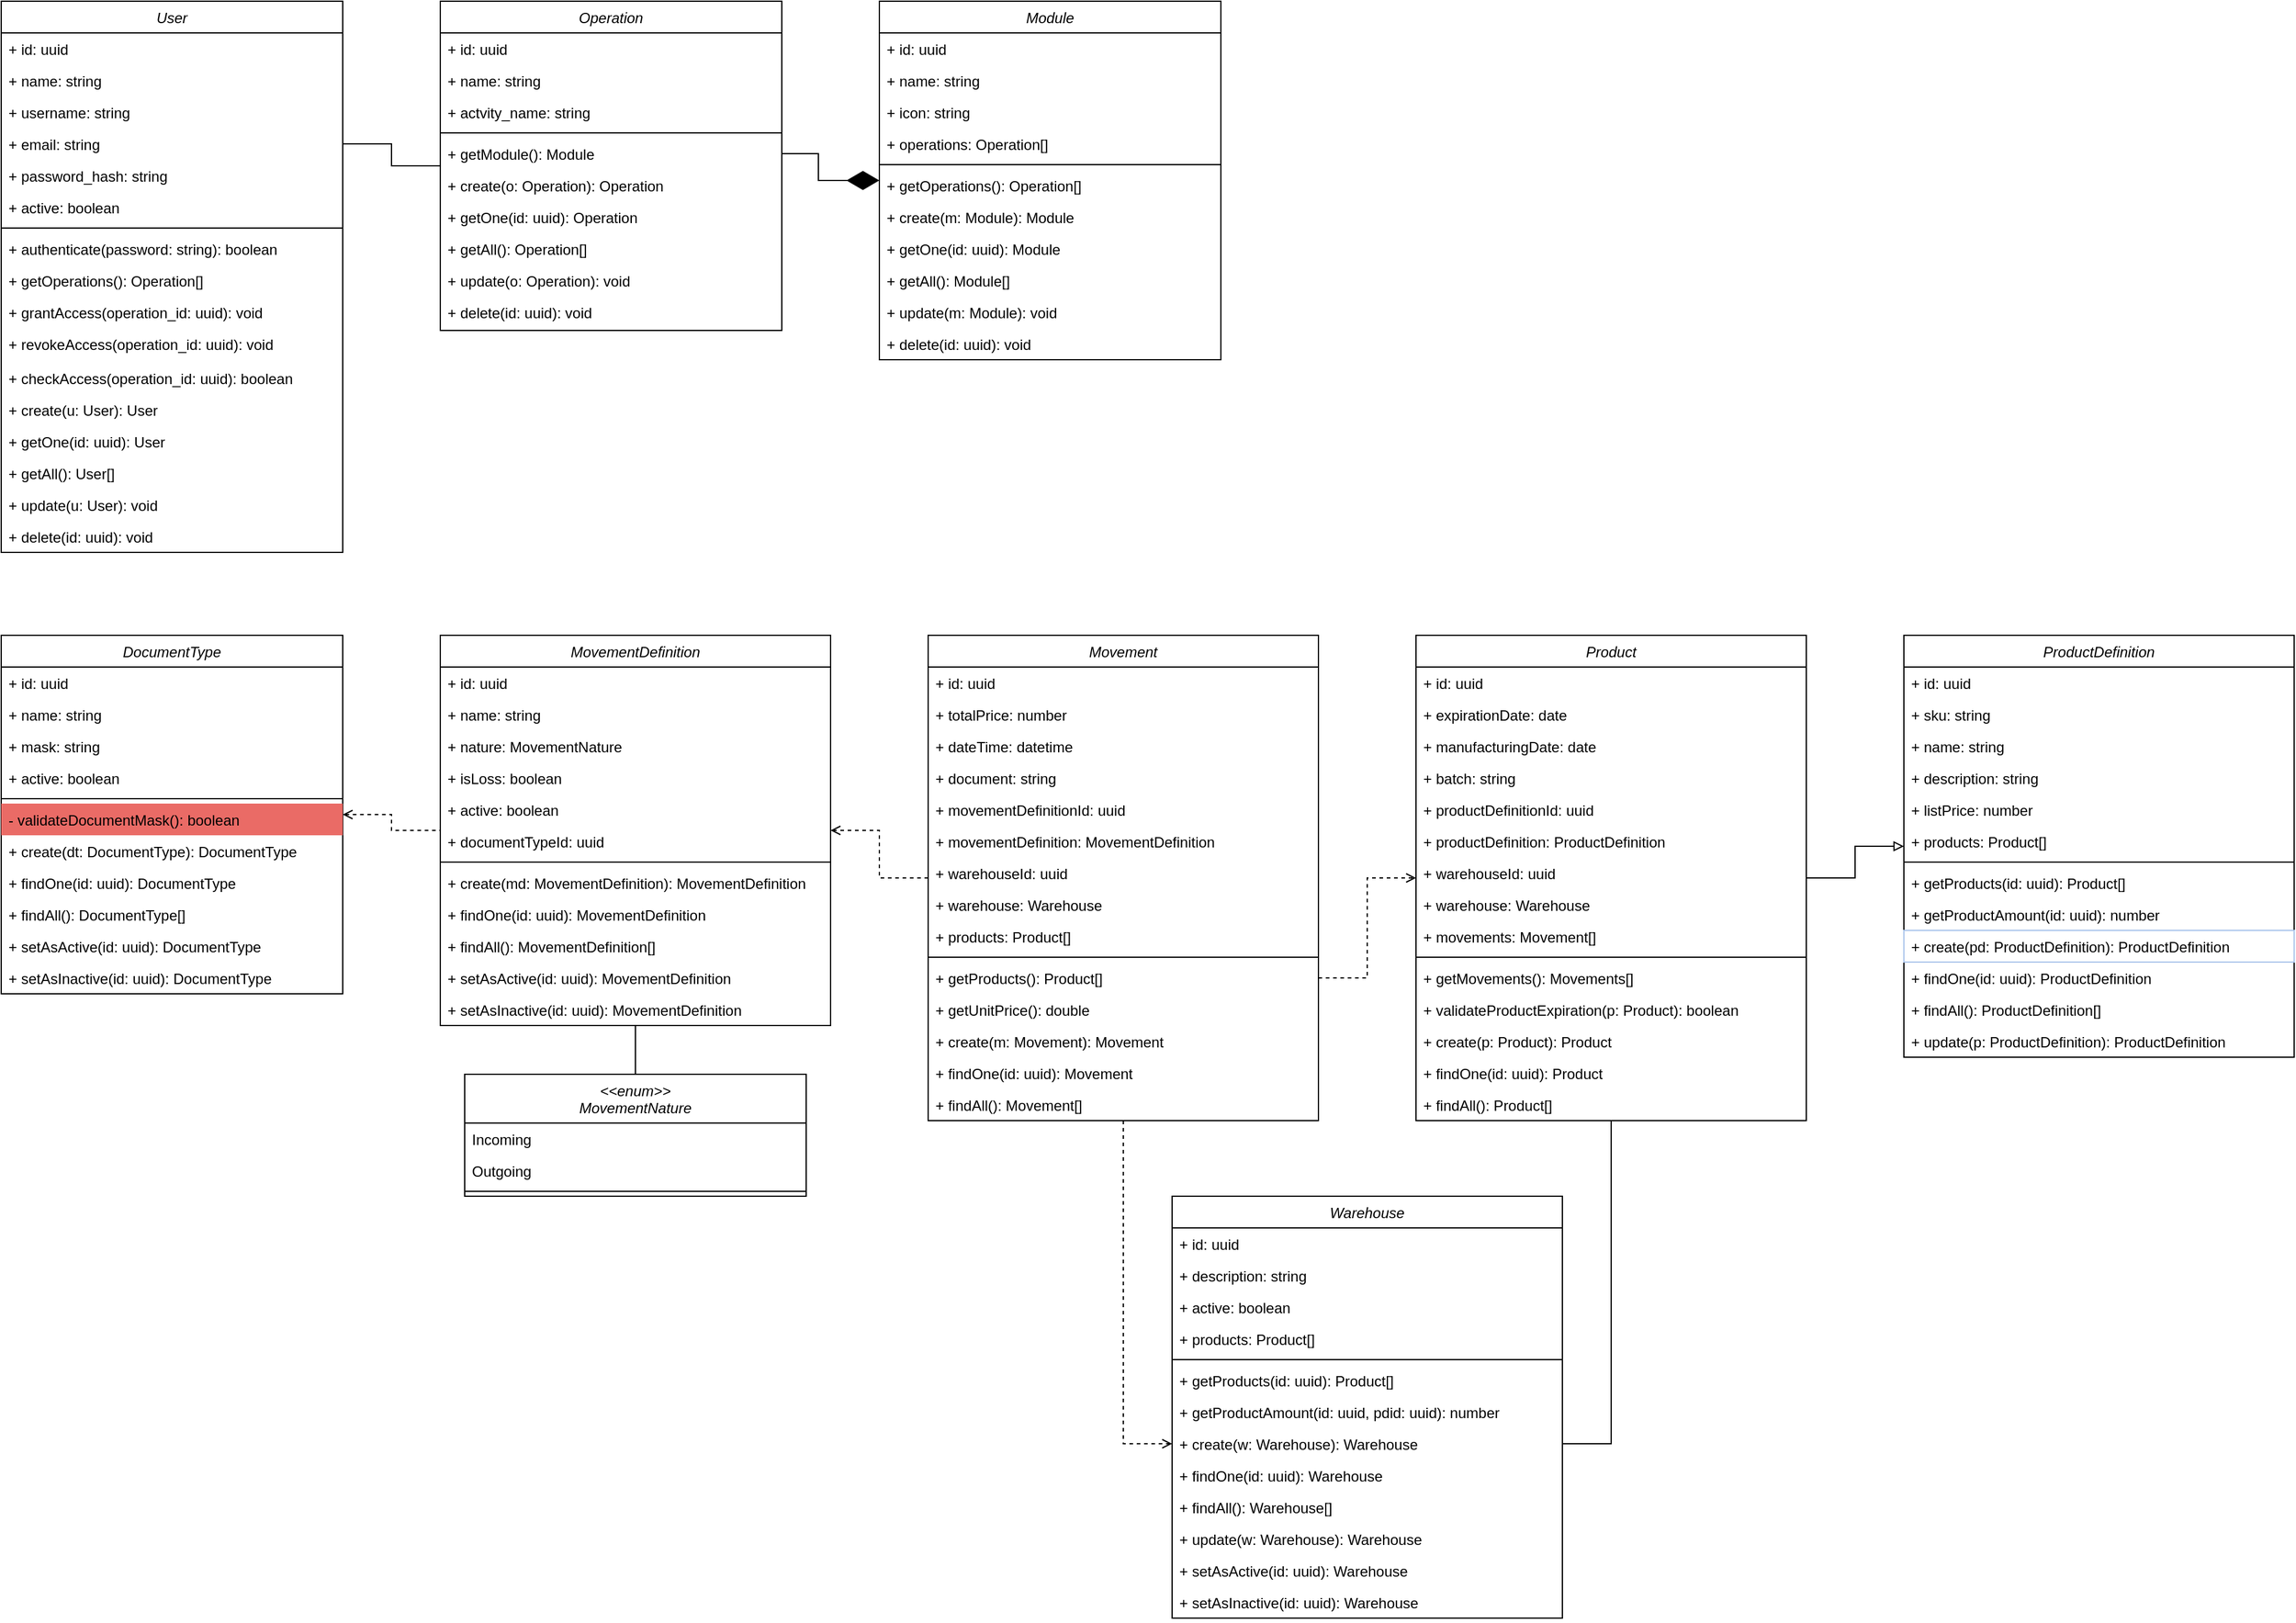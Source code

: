 <mxfile version="17.5.0" type="device"><diagram id="C5RBs43oDa-KdzZeNtuy" name="Page-1"><mxGraphModel dx="2556" dy="1094" grid="1" gridSize="10" guides="1" tooltips="1" connect="1" arrows="1" fold="1" page="1" pageScale="1" pageWidth="827" pageHeight="1169" math="0" shadow="0"><root><mxCell id="WIyWlLk6GJQsqaUBKTNV-0"/><mxCell id="WIyWlLk6GJQsqaUBKTNV-1" parent="WIyWlLk6GJQsqaUBKTNV-0"/><mxCell id="eVnwcQmg8CKStFdobp70-0" value="User" style="swimlane;fontStyle=2;align=center;verticalAlign=top;childLayout=stackLayout;horizontal=1;startSize=26;horizontalStack=0;resizeParent=1;resizeLast=0;collapsible=1;marginBottom=0;rounded=0;shadow=0;strokeWidth=1;" parent="WIyWlLk6GJQsqaUBKTNV-1" vertex="1"><mxGeometry x="40" y="40" width="280" height="452" as="geometry"><mxRectangle x="230" y="140" width="160" height="26" as="alternateBounds"/></mxGeometry></mxCell><mxCell id="eVnwcQmg8CKStFdobp70-1" value="+ id: uuid" style="text;align=left;verticalAlign=top;spacingLeft=4;spacingRight=4;overflow=hidden;rotatable=0;points=[[0,0.5],[1,0.5]];portConstraint=eastwest;" parent="eVnwcQmg8CKStFdobp70-0" vertex="1"><mxGeometry y="26" width="280" height="26" as="geometry"/></mxCell><mxCell id="eVnwcQmg8CKStFdobp70-2" value="+ name: string" style="text;align=left;verticalAlign=top;spacingLeft=4;spacingRight=4;overflow=hidden;rotatable=0;points=[[0,0.5],[1,0.5]];portConstraint=eastwest;rounded=0;shadow=0;html=0;" parent="eVnwcQmg8CKStFdobp70-0" vertex="1"><mxGeometry y="52" width="280" height="26" as="geometry"/></mxCell><mxCell id="eVnwcQmg8CKStFdobp70-3" value="+ username: string" style="text;align=left;verticalAlign=top;spacingLeft=4;spacingRight=4;overflow=hidden;rotatable=0;points=[[0,0.5],[1,0.5]];portConstraint=eastwest;rounded=0;shadow=0;html=0;" parent="eVnwcQmg8CKStFdobp70-0" vertex="1"><mxGeometry y="78" width="280" height="26" as="geometry"/></mxCell><mxCell id="eVnwcQmg8CKStFdobp70-6" value="+ email: string" style="text;align=left;verticalAlign=top;spacingLeft=4;spacingRight=4;overflow=hidden;rotatable=0;points=[[0,0.5],[1,0.5]];portConstraint=eastwest;rounded=0;shadow=0;html=0;" parent="eVnwcQmg8CKStFdobp70-0" vertex="1"><mxGeometry y="104" width="280" height="26" as="geometry"/></mxCell><mxCell id="eVnwcQmg8CKStFdobp70-7" value="+ password_hash: string" style="text;align=left;verticalAlign=top;spacingLeft=4;spacingRight=4;overflow=hidden;rotatable=0;points=[[0,0.5],[1,0.5]];portConstraint=eastwest;rounded=0;shadow=0;html=0;" parent="eVnwcQmg8CKStFdobp70-0" vertex="1"><mxGeometry y="130" width="280" height="26" as="geometry"/></mxCell><mxCell id="eVnwcQmg8CKStFdobp70-8" value="+ active: boolean" style="text;align=left;verticalAlign=top;spacingLeft=4;spacingRight=4;overflow=hidden;rotatable=0;points=[[0,0.5],[1,0.5]];portConstraint=eastwest;rounded=0;shadow=0;html=0;" parent="eVnwcQmg8CKStFdobp70-0" vertex="1"><mxGeometry y="156" width="280" height="26" as="geometry"/></mxCell><mxCell id="eVnwcQmg8CKStFdobp70-4" value="" style="line;html=1;strokeWidth=1;align=left;verticalAlign=middle;spacingTop=-1;spacingLeft=3;spacingRight=3;rotatable=0;labelPosition=right;points=[];portConstraint=eastwest;" parent="eVnwcQmg8CKStFdobp70-0" vertex="1"><mxGeometry y="182" width="280" height="8" as="geometry"/></mxCell><mxCell id="eVnwcQmg8CKStFdobp70-5" value="+ authenticate(password: string): boolean" style="text;align=left;verticalAlign=top;spacingLeft=4;spacingRight=4;overflow=hidden;rotatable=0;points=[[0,0.5],[1,0.5]];portConstraint=eastwest;" parent="eVnwcQmg8CKStFdobp70-0" vertex="1"><mxGeometry y="190" width="280" height="26" as="geometry"/></mxCell><mxCell id="eVnwcQmg8CKStFdobp70-30" value="+ getOperations(): Operation[]" style="text;align=left;verticalAlign=top;spacingLeft=4;spacingRight=4;overflow=hidden;rotatable=0;points=[[0,0.5],[1,0.5]];portConstraint=eastwest;" parent="eVnwcQmg8CKStFdobp70-0" vertex="1"><mxGeometry y="216" width="280" height="26" as="geometry"/></mxCell><mxCell id="eVnwcQmg8CKStFdobp70-31" value="+ grantAccess(operation_id: uuid): void" style="text;align=left;verticalAlign=top;spacingLeft=4;spacingRight=4;overflow=hidden;rotatable=0;points=[[0,0.5],[1,0.5]];portConstraint=eastwest;" parent="eVnwcQmg8CKStFdobp70-0" vertex="1"><mxGeometry y="242" width="280" height="26" as="geometry"/></mxCell><mxCell id="eVnwcQmg8CKStFdobp70-32" value="+ revokeAccess(operation_id: uuid): void" style="text;align=left;verticalAlign=top;spacingLeft=4;spacingRight=4;overflow=hidden;rotatable=0;points=[[0,0.5],[1,0.5]];portConstraint=eastwest;" parent="eVnwcQmg8CKStFdobp70-0" vertex="1"><mxGeometry y="268" width="280" height="28" as="geometry"/></mxCell><mxCell id="eVnwcQmg8CKStFdobp70-33" value="+ checkAccess(operation_id: uuid): boolean" style="text;align=left;verticalAlign=top;spacingLeft=4;spacingRight=4;overflow=hidden;rotatable=0;points=[[0,0.5],[1,0.5]];portConstraint=eastwest;" parent="eVnwcQmg8CKStFdobp70-0" vertex="1"><mxGeometry y="296" width="280" height="26" as="geometry"/></mxCell><mxCell id="eVnwcQmg8CKStFdobp70-34" value="+ create(u: User): User" style="text;align=left;verticalAlign=top;spacingLeft=4;spacingRight=4;overflow=hidden;rotatable=0;points=[[0,0.5],[1,0.5]];portConstraint=eastwest;" parent="eVnwcQmg8CKStFdobp70-0" vertex="1"><mxGeometry y="322" width="280" height="26" as="geometry"/></mxCell><mxCell id="eVnwcQmg8CKStFdobp70-35" value="+ getOne(id: uuid): User" style="text;align=left;verticalAlign=top;spacingLeft=4;spacingRight=4;overflow=hidden;rotatable=0;points=[[0,0.5],[1,0.5]];portConstraint=eastwest;" parent="eVnwcQmg8CKStFdobp70-0" vertex="1"><mxGeometry y="348" width="280" height="26" as="geometry"/></mxCell><mxCell id="eVnwcQmg8CKStFdobp70-36" value="+ getAll(): User[]" style="text;align=left;verticalAlign=top;spacingLeft=4;spacingRight=4;overflow=hidden;rotatable=0;points=[[0,0.5],[1,0.5]];portConstraint=eastwest;" parent="eVnwcQmg8CKStFdobp70-0" vertex="1"><mxGeometry y="374" width="280" height="26" as="geometry"/></mxCell><mxCell id="eVnwcQmg8CKStFdobp70-38" value="+ update(u: User): void" style="text;align=left;verticalAlign=top;spacingLeft=4;spacingRight=4;overflow=hidden;rotatable=0;points=[[0,0.5],[1,0.5]];portConstraint=eastwest;" parent="eVnwcQmg8CKStFdobp70-0" vertex="1"><mxGeometry y="400" width="280" height="26" as="geometry"/></mxCell><mxCell id="eVnwcQmg8CKStFdobp70-37" value="+ delete(id: uuid): void" style="text;align=left;verticalAlign=top;spacingLeft=4;spacingRight=4;overflow=hidden;rotatable=0;points=[[0,0.5],[1,0.5]];portConstraint=eastwest;" parent="eVnwcQmg8CKStFdobp70-0" vertex="1"><mxGeometry y="426" width="280" height="26" as="geometry"/></mxCell><mxCell id="eVnwcQmg8CKStFdobp70-9" value="Module" style="swimlane;fontStyle=2;align=center;verticalAlign=top;childLayout=stackLayout;horizontal=1;startSize=26;horizontalStack=0;resizeParent=1;resizeLast=0;collapsible=1;marginBottom=0;rounded=0;shadow=0;strokeWidth=1;" parent="WIyWlLk6GJQsqaUBKTNV-1" vertex="1"><mxGeometry x="760" y="40" width="280" height="294" as="geometry"><mxRectangle x="230" y="140" width="160" height="26" as="alternateBounds"/></mxGeometry></mxCell><mxCell id="eVnwcQmg8CKStFdobp70-10" value="+ id: uuid" style="text;align=left;verticalAlign=top;spacingLeft=4;spacingRight=4;overflow=hidden;rotatable=0;points=[[0,0.5],[1,0.5]];portConstraint=eastwest;" parent="eVnwcQmg8CKStFdobp70-9" vertex="1"><mxGeometry y="26" width="280" height="26" as="geometry"/></mxCell><mxCell id="eVnwcQmg8CKStFdobp70-11" value="+ name: string" style="text;align=left;verticalAlign=top;spacingLeft=4;spacingRight=4;overflow=hidden;rotatable=0;points=[[0,0.5],[1,0.5]];portConstraint=eastwest;rounded=0;shadow=0;html=0;" parent="eVnwcQmg8CKStFdobp70-9" vertex="1"><mxGeometry y="52" width="280" height="26" as="geometry"/></mxCell><mxCell id="eVnwcQmg8CKStFdobp70-12" value="+ icon: string" style="text;align=left;verticalAlign=top;spacingLeft=4;spacingRight=4;overflow=hidden;rotatable=0;points=[[0,0.5],[1,0.5]];portConstraint=eastwest;rounded=0;shadow=0;html=0;" parent="eVnwcQmg8CKStFdobp70-9" vertex="1"><mxGeometry y="78" width="280" height="26" as="geometry"/></mxCell><mxCell id="sJ86Os1QPiLeicJI-F6V-0" value="+ operations: Operation[]" style="text;align=left;verticalAlign=top;spacingLeft=4;spacingRight=4;overflow=hidden;rotatable=0;points=[[0,0.5],[1,0.5]];portConstraint=eastwest;rounded=0;shadow=0;html=0;" parent="eVnwcQmg8CKStFdobp70-9" vertex="1"><mxGeometry y="104" width="280" height="26" as="geometry"/></mxCell><mxCell id="eVnwcQmg8CKStFdobp70-16" value="" style="line;html=1;strokeWidth=1;align=left;verticalAlign=middle;spacingTop=-1;spacingLeft=3;spacingRight=3;rotatable=0;labelPosition=right;points=[];portConstraint=eastwest;" parent="eVnwcQmg8CKStFdobp70-9" vertex="1"><mxGeometry y="130" width="280" height="8" as="geometry"/></mxCell><mxCell id="eVnwcQmg8CKStFdobp70-17" value="+ getOperations(): Operation[]" style="text;align=left;verticalAlign=top;spacingLeft=4;spacingRight=4;overflow=hidden;rotatable=0;points=[[0,0.5],[1,0.5]];portConstraint=eastwest;" parent="eVnwcQmg8CKStFdobp70-9" vertex="1"><mxGeometry y="138" width="280" height="26" as="geometry"/></mxCell><mxCell id="eVnwcQmg8CKStFdobp70-44" value="+ create(m: Module): Module" style="text;align=left;verticalAlign=top;spacingLeft=4;spacingRight=4;overflow=hidden;rotatable=0;points=[[0,0.5],[1,0.5]];portConstraint=eastwest;" parent="eVnwcQmg8CKStFdobp70-9" vertex="1"><mxGeometry y="164" width="280" height="26" as="geometry"/></mxCell><mxCell id="eVnwcQmg8CKStFdobp70-46" value="+ getOne(id: uuid): Module" style="text;align=left;verticalAlign=top;spacingLeft=4;spacingRight=4;overflow=hidden;rotatable=0;points=[[0,0.5],[1,0.5]];portConstraint=eastwest;" parent="eVnwcQmg8CKStFdobp70-9" vertex="1"><mxGeometry y="190" width="280" height="26" as="geometry"/></mxCell><mxCell id="eVnwcQmg8CKStFdobp70-45" value="+ getAll(): Module[]" style="text;align=left;verticalAlign=top;spacingLeft=4;spacingRight=4;overflow=hidden;rotatable=0;points=[[0,0.5],[1,0.5]];portConstraint=eastwest;" parent="eVnwcQmg8CKStFdobp70-9" vertex="1"><mxGeometry y="216" width="280" height="26" as="geometry"/></mxCell><mxCell id="eVnwcQmg8CKStFdobp70-47" value="+ update(m: Module): void" style="text;align=left;verticalAlign=top;spacingLeft=4;spacingRight=4;overflow=hidden;rotatable=0;points=[[0,0.5],[1,0.5]];portConstraint=eastwest;" parent="eVnwcQmg8CKStFdobp70-9" vertex="1"><mxGeometry y="242" width="280" height="26" as="geometry"/></mxCell><mxCell id="eVnwcQmg8CKStFdobp70-48" value="+ delete(id: uuid): void" style="text;align=left;verticalAlign=top;spacingLeft=4;spacingRight=4;overflow=hidden;rotatable=0;points=[[0,0.5],[1,0.5]];portConstraint=eastwest;" parent="eVnwcQmg8CKStFdobp70-9" vertex="1"><mxGeometry y="268" width="280" height="26" as="geometry"/></mxCell><mxCell id="eVnwcQmg8CKStFdobp70-18" value="Operation" style="swimlane;fontStyle=2;align=center;verticalAlign=top;childLayout=stackLayout;horizontal=1;startSize=26;horizontalStack=0;resizeParent=1;resizeLast=0;collapsible=1;marginBottom=0;rounded=0;shadow=0;strokeWidth=1;" parent="WIyWlLk6GJQsqaUBKTNV-1" vertex="1"><mxGeometry x="400" y="40" width="280" height="270" as="geometry"><mxRectangle x="230" y="140" width="160" height="26" as="alternateBounds"/></mxGeometry></mxCell><mxCell id="eVnwcQmg8CKStFdobp70-19" value="+ id: uuid" style="text;align=left;verticalAlign=top;spacingLeft=4;spacingRight=4;overflow=hidden;rotatable=0;points=[[0,0.5],[1,0.5]];portConstraint=eastwest;" parent="eVnwcQmg8CKStFdobp70-18" vertex="1"><mxGeometry y="26" width="280" height="26" as="geometry"/></mxCell><mxCell id="eVnwcQmg8CKStFdobp70-20" value="+ name: string" style="text;align=left;verticalAlign=top;spacingLeft=4;spacingRight=4;overflow=hidden;rotatable=0;points=[[0,0.5],[1,0.5]];portConstraint=eastwest;rounded=0;shadow=0;html=0;" parent="eVnwcQmg8CKStFdobp70-18" vertex="1"><mxGeometry y="52" width="280" height="26" as="geometry"/></mxCell><mxCell id="eVnwcQmg8CKStFdobp70-21" value="+ actvity_name: string" style="text;align=left;verticalAlign=top;spacingLeft=4;spacingRight=4;overflow=hidden;rotatable=0;points=[[0,0.5],[1,0.5]];portConstraint=eastwest;rounded=0;shadow=0;html=0;" parent="eVnwcQmg8CKStFdobp70-18" vertex="1"><mxGeometry y="78" width="280" height="26" as="geometry"/></mxCell><mxCell id="eVnwcQmg8CKStFdobp70-25" value="" style="line;html=1;strokeWidth=1;align=left;verticalAlign=middle;spacingTop=-1;spacingLeft=3;spacingRight=3;rotatable=0;labelPosition=right;points=[];portConstraint=eastwest;" parent="eVnwcQmg8CKStFdobp70-18" vertex="1"><mxGeometry y="104" width="280" height="8" as="geometry"/></mxCell><mxCell id="eVnwcQmg8CKStFdobp70-26" value="+ getModule(): Module" style="text;align=left;verticalAlign=top;spacingLeft=4;spacingRight=4;overflow=hidden;rotatable=0;points=[[0,0.5],[1,0.5]];portConstraint=eastwest;" parent="eVnwcQmg8CKStFdobp70-18" vertex="1"><mxGeometry y="112" width="280" height="26" as="geometry"/></mxCell><mxCell id="eVnwcQmg8CKStFdobp70-39" value="+ create(o: Operation): Operation" style="text;align=left;verticalAlign=top;spacingLeft=4;spacingRight=4;overflow=hidden;rotatable=0;points=[[0,0.5],[1,0.5]];portConstraint=eastwest;" parent="eVnwcQmg8CKStFdobp70-18" vertex="1"><mxGeometry y="138" width="280" height="26" as="geometry"/></mxCell><mxCell id="eVnwcQmg8CKStFdobp70-40" value="+ getOne(id: uuid): Operation" style="text;align=left;verticalAlign=top;spacingLeft=4;spacingRight=4;overflow=hidden;rotatable=0;points=[[0,0.5],[1,0.5]];portConstraint=eastwest;" parent="eVnwcQmg8CKStFdobp70-18" vertex="1"><mxGeometry y="164" width="280" height="26" as="geometry"/></mxCell><mxCell id="eVnwcQmg8CKStFdobp70-41" value="+ getAll(): Operation[]" style="text;align=left;verticalAlign=top;spacingLeft=4;spacingRight=4;overflow=hidden;rotatable=0;points=[[0,0.5],[1,0.5]];portConstraint=eastwest;" parent="eVnwcQmg8CKStFdobp70-18" vertex="1"><mxGeometry y="190" width="280" height="26" as="geometry"/></mxCell><mxCell id="eVnwcQmg8CKStFdobp70-42" value="+ update(o: Operation): void" style="text;align=left;verticalAlign=top;spacingLeft=4;spacingRight=4;overflow=hidden;rotatable=0;points=[[0,0.5],[1,0.5]];portConstraint=eastwest;" parent="eVnwcQmg8CKStFdobp70-18" vertex="1"><mxGeometry y="216" width="280" height="26" as="geometry"/></mxCell><mxCell id="eVnwcQmg8CKStFdobp70-43" value="+ delete(id: uuid): void" style="text;align=left;verticalAlign=top;spacingLeft=4;spacingRight=4;overflow=hidden;rotatable=0;points=[[0,0.5],[1,0.5]];portConstraint=eastwest;" parent="eVnwcQmg8CKStFdobp70-18" vertex="1"><mxGeometry y="242" width="280" height="26" as="geometry"/></mxCell><mxCell id="eVnwcQmg8CKStFdobp70-28" style="edgeStyle=orthogonalEdgeStyle;rounded=0;orthogonalLoop=1;jettySize=auto;html=1;startSize=16;endArrow=none;endFill=0;endSize=12;" parent="WIyWlLk6GJQsqaUBKTNV-1" source="eVnwcQmg8CKStFdobp70-6" target="eVnwcQmg8CKStFdobp70-18" edge="1"><mxGeometry relative="1" as="geometry"/></mxCell><mxCell id="eVnwcQmg8CKStFdobp70-29" style="edgeStyle=orthogonalEdgeStyle;rounded=0;orthogonalLoop=1;jettySize=auto;html=1;startArrow=none;startFill=0;endArrow=diamondThin;endFill=1;endSize=24;startSize=24;" parent="WIyWlLk6GJQsqaUBKTNV-1" source="eVnwcQmg8CKStFdobp70-26" target="eVnwcQmg8CKStFdobp70-9" edge="1"><mxGeometry relative="1" as="geometry"/></mxCell><mxCell id="NPcQ9e9V92Ppe3_b0Xte-88" style="edgeStyle=orthogonalEdgeStyle;rounded=0;orthogonalLoop=1;jettySize=auto;html=1;startArrow=open;startFill=0;endArrow=none;endFill=0;dashed=1;" parent="WIyWlLk6GJQsqaUBKTNV-1" source="NPcQ9e9V92Ppe3_b0Xte-18" target="NPcQ9e9V92Ppe3_b0Xte-28" edge="1"><mxGeometry relative="1" as="geometry"/></mxCell><mxCell id="NPcQ9e9V92Ppe3_b0Xte-18" value="DocumentType" style="swimlane;fontStyle=2;align=center;verticalAlign=top;childLayout=stackLayout;horizontal=1;startSize=26;horizontalStack=0;resizeParent=1;resizeLast=0;collapsible=1;marginBottom=0;rounded=0;shadow=0;strokeWidth=1;" parent="WIyWlLk6GJQsqaUBKTNV-1" vertex="1"><mxGeometry x="40" y="560" width="280" height="294" as="geometry"><mxRectangle x="230" y="140" width="160" height="26" as="alternateBounds"/></mxGeometry></mxCell><mxCell id="NPcQ9e9V92Ppe3_b0Xte-19" value="+ id: uuid" style="text;align=left;verticalAlign=top;spacingLeft=4;spacingRight=4;overflow=hidden;rotatable=0;points=[[0,0.5],[1,0.5]];portConstraint=eastwest;" parent="NPcQ9e9V92Ppe3_b0Xte-18" vertex="1"><mxGeometry y="26" width="280" height="26" as="geometry"/></mxCell><mxCell id="NPcQ9e9V92Ppe3_b0Xte-20" value="+ name: string" style="text;align=left;verticalAlign=top;spacingLeft=4;spacingRight=4;overflow=hidden;rotatable=0;points=[[0,0.5],[1,0.5]];portConstraint=eastwest;rounded=0;shadow=0;html=0;" parent="NPcQ9e9V92Ppe3_b0Xte-18" vertex="1"><mxGeometry y="52" width="280" height="26" as="geometry"/></mxCell><mxCell id="NPcQ9e9V92Ppe3_b0Xte-21" value="+ mask: string" style="text;align=left;verticalAlign=top;spacingLeft=4;spacingRight=4;overflow=hidden;rotatable=0;points=[[0,0.5],[1,0.5]];portConstraint=eastwest;rounded=0;shadow=0;html=0;" parent="NPcQ9e9V92Ppe3_b0Xte-18" vertex="1"><mxGeometry y="78" width="280" height="26" as="geometry"/></mxCell><mxCell id="NPcQ9e9V92Ppe3_b0Xte-53" value="+ active: boolean" style="text;align=left;verticalAlign=top;spacingLeft=4;spacingRight=4;overflow=hidden;rotatable=0;points=[[0,0.5],[1,0.5]];portConstraint=eastwest;rounded=0;shadow=0;html=0;" parent="NPcQ9e9V92Ppe3_b0Xte-18" vertex="1"><mxGeometry y="104" width="280" height="26" as="geometry"/></mxCell><mxCell id="NPcQ9e9V92Ppe3_b0Xte-22" value="" style="line;html=1;strokeWidth=1;align=left;verticalAlign=middle;spacingTop=-1;spacingLeft=3;spacingRight=3;rotatable=0;labelPosition=right;points=[];portConstraint=eastwest;" parent="NPcQ9e9V92Ppe3_b0Xte-18" vertex="1"><mxGeometry y="130" width="280" height="8" as="geometry"/></mxCell><mxCell id="G13fFhEUdYD8vi9NWjx--24" value="- validateDocumentMask(): boolean" style="text;align=left;verticalAlign=top;spacingLeft=4;spacingRight=4;overflow=hidden;rotatable=0;points=[[0,0.5],[1,0.5]];portConstraint=eastwest;fillColor=#EA6B66;" parent="NPcQ9e9V92Ppe3_b0Xte-18" vertex="1"><mxGeometry y="138" width="280" height="26" as="geometry"/></mxCell><mxCell id="NPcQ9e9V92Ppe3_b0Xte-23" value="+ create(dt: DocumentType): DocumentType" style="text;align=left;verticalAlign=top;spacingLeft=4;spacingRight=4;overflow=hidden;rotatable=0;points=[[0,0.5],[1,0.5]];portConstraint=eastwest;fontColor=#000000;fillColor=none;" parent="NPcQ9e9V92Ppe3_b0Xte-18" vertex="1"><mxGeometry y="164" width="280" height="26" as="geometry"/></mxCell><mxCell id="NPcQ9e9V92Ppe3_b0Xte-24" value="+ findOne(id: uuid): DocumentType" style="text;align=left;verticalAlign=top;spacingLeft=4;spacingRight=4;overflow=hidden;rotatable=0;points=[[0,0.5],[1,0.5]];portConstraint=eastwest;fontColor=#000000;fillColor=none;" parent="NPcQ9e9V92Ppe3_b0Xte-18" vertex="1"><mxGeometry y="190" width="280" height="26" as="geometry"/></mxCell><mxCell id="NPcQ9e9V92Ppe3_b0Xte-25" value="+ findAll(): DocumentType[]" style="text;align=left;verticalAlign=top;spacingLeft=4;spacingRight=4;overflow=hidden;rotatable=0;points=[[0,0.5],[1,0.5]];portConstraint=eastwest;fontColor=#000000;fillColor=none;" parent="NPcQ9e9V92Ppe3_b0Xte-18" vertex="1"><mxGeometry y="216" width="280" height="26" as="geometry"/></mxCell><mxCell id="NPcQ9e9V92Ppe3_b0Xte-51" value="+ setAsActive(id: uuid): DocumentType" style="text;align=left;verticalAlign=top;spacingLeft=4;spacingRight=4;overflow=hidden;rotatable=0;points=[[0,0.5],[1,0.5]];portConstraint=eastwest;fontColor=#000000;fillColor=none;" parent="NPcQ9e9V92Ppe3_b0Xte-18" vertex="1"><mxGeometry y="242" width="280" height="26" as="geometry"/></mxCell><mxCell id="NPcQ9e9V92Ppe3_b0Xte-52" value="+ setAsInactive(id: uuid): DocumentType" style="text;align=left;verticalAlign=top;spacingLeft=4;spacingRight=4;overflow=hidden;rotatable=0;points=[[0,0.5],[1,0.5]];portConstraint=eastwest;fontColor=#000000;fillColor=none;" parent="NPcQ9e9V92Ppe3_b0Xte-18" vertex="1"><mxGeometry y="268" width="280" height="26" as="geometry"/></mxCell><mxCell id="NPcQ9e9V92Ppe3_b0Xte-28" value="MovementDefinition" style="swimlane;fontStyle=2;align=center;verticalAlign=top;childLayout=stackLayout;horizontal=1;startSize=26;horizontalStack=0;resizeParent=1;resizeLast=0;collapsible=1;marginBottom=0;rounded=0;shadow=0;strokeWidth=1;" parent="WIyWlLk6GJQsqaUBKTNV-1" vertex="1"><mxGeometry x="400" y="560" width="320" height="320" as="geometry"><mxRectangle x="230" y="140" width="160" height="26" as="alternateBounds"/></mxGeometry></mxCell><mxCell id="NPcQ9e9V92Ppe3_b0Xte-29" value="+ id: uuid" style="text;align=left;verticalAlign=top;spacingLeft=4;spacingRight=4;overflow=hidden;rotatable=0;points=[[0,0.5],[1,0.5]];portConstraint=eastwest;" parent="NPcQ9e9V92Ppe3_b0Xte-28" vertex="1"><mxGeometry y="26" width="320" height="26" as="geometry"/></mxCell><mxCell id="NPcQ9e9V92Ppe3_b0Xte-30" value="+ name: string" style="text;align=left;verticalAlign=top;spacingLeft=4;spacingRight=4;overflow=hidden;rotatable=0;points=[[0,0.5],[1,0.5]];portConstraint=eastwest;rounded=0;shadow=0;html=0;" parent="NPcQ9e9V92Ppe3_b0Xte-28" vertex="1"><mxGeometry y="52" width="320" height="26" as="geometry"/></mxCell><mxCell id="NPcQ9e9V92Ppe3_b0Xte-3" value="+ nature: MovementNature" style="text;align=left;verticalAlign=top;spacingLeft=4;spacingRight=4;overflow=hidden;rotatable=0;points=[[0,0.5],[1,0.5]];portConstraint=eastwest;rounded=0;shadow=0;html=0;" parent="NPcQ9e9V92Ppe3_b0Xte-28" vertex="1"><mxGeometry y="78" width="320" height="26" as="geometry"/></mxCell><mxCell id="gtJCn95QhCMTWfRHFfKm-0" value="+ isLoss: boolean" style="text;align=left;verticalAlign=top;spacingLeft=4;spacingRight=4;overflow=hidden;rotatable=0;points=[[0,0.5],[1,0.5]];portConstraint=eastwest;rounded=0;shadow=0;html=0;" parent="NPcQ9e9V92Ppe3_b0Xte-28" vertex="1"><mxGeometry y="104" width="320" height="26" as="geometry"/></mxCell><mxCell id="NPcQ9e9V92Ppe3_b0Xte-54" value="+ active: boolean" style="text;align=left;verticalAlign=top;spacingLeft=4;spacingRight=4;overflow=hidden;rotatable=0;points=[[0,0.5],[1,0.5]];portConstraint=eastwest;rounded=0;shadow=0;html=0;" parent="NPcQ9e9V92Ppe3_b0Xte-28" vertex="1"><mxGeometry y="130" width="320" height="26" as="geometry"/></mxCell><mxCell id="NPcQ9e9V92Ppe3_b0Xte-38" value="+ documentTypeId: uuid" style="text;align=left;verticalAlign=top;spacingLeft=4;spacingRight=4;overflow=hidden;rotatable=0;points=[[0,0.5],[1,0.5]];portConstraint=eastwest;rounded=0;shadow=0;html=0;" parent="NPcQ9e9V92Ppe3_b0Xte-28" vertex="1"><mxGeometry y="156" width="320" height="26" as="geometry"/></mxCell><mxCell id="NPcQ9e9V92Ppe3_b0Xte-32" value="" style="line;html=1;strokeWidth=1;align=left;verticalAlign=middle;spacingTop=-1;spacingLeft=3;spacingRight=3;rotatable=0;labelPosition=right;points=[];portConstraint=eastwest;" parent="NPcQ9e9V92Ppe3_b0Xte-28" vertex="1"><mxGeometry y="182" width="320" height="8" as="geometry"/></mxCell><mxCell id="NPcQ9e9V92Ppe3_b0Xte-33" value="+ create(md: MovementDefinition): MovementDefinition" style="text;align=left;verticalAlign=top;spacingLeft=4;spacingRight=4;overflow=hidden;rotatable=0;points=[[0,0.5],[1,0.5]];portConstraint=eastwest;fontColor=#000000;fillColor=none;strokeColor=none;" parent="NPcQ9e9V92Ppe3_b0Xte-28" vertex="1"><mxGeometry y="190" width="320" height="26" as="geometry"/></mxCell><mxCell id="NPcQ9e9V92Ppe3_b0Xte-34" value="+ findOne(id: uuid): MovementDefinition" style="text;align=left;verticalAlign=top;spacingLeft=4;spacingRight=4;overflow=hidden;rotatable=0;points=[[0,0.5],[1,0.5]];portConstraint=eastwest;fillColor=none;" parent="NPcQ9e9V92Ppe3_b0Xte-28" vertex="1"><mxGeometry y="216" width="320" height="26" as="geometry"/></mxCell><mxCell id="NPcQ9e9V92Ppe3_b0Xte-35" value="+ findAll(): MovementDefinition[]" style="text;align=left;verticalAlign=top;spacingLeft=4;spacingRight=4;overflow=hidden;rotatable=0;points=[[0,0.5],[1,0.5]];portConstraint=eastwest;fillColor=none;" parent="NPcQ9e9V92Ppe3_b0Xte-28" vertex="1"><mxGeometry y="242" width="320" height="26" as="geometry"/></mxCell><mxCell id="NPcQ9e9V92Ppe3_b0Xte-57" value="+ setAsActive(id: uuid): MovementDefinition" style="text;align=left;verticalAlign=top;spacingLeft=4;spacingRight=4;overflow=hidden;rotatable=0;points=[[0,0.5],[1,0.5]];portConstraint=eastwest;fillColor=none;" parent="NPcQ9e9V92Ppe3_b0Xte-28" vertex="1"><mxGeometry y="268" width="320" height="26" as="geometry"/></mxCell><mxCell id="NPcQ9e9V92Ppe3_b0Xte-58" value="+ setAsInactive(id: uuid): MovementDefinition" style="text;align=left;verticalAlign=top;spacingLeft=4;spacingRight=4;overflow=hidden;rotatable=0;points=[[0,0.5],[1,0.5]];portConstraint=eastwest;fillColor=none;" parent="NPcQ9e9V92Ppe3_b0Xte-28" vertex="1"><mxGeometry y="294" width="320" height="26" as="geometry"/></mxCell><mxCell id="NPcQ9e9V92Ppe3_b0Xte-91" style="edgeStyle=orthogonalEdgeStyle;rounded=0;orthogonalLoop=1;jettySize=auto;html=1;dashed=1;startArrow=none;startFill=0;endArrow=open;endFill=0;" parent="WIyWlLk6GJQsqaUBKTNV-1" source="NPcQ9e9V92Ppe3_b0Xte-39" target="NPcQ9e9V92Ppe3_b0Xte-28" edge="1"><mxGeometry relative="1" as="geometry"/></mxCell><mxCell id="NPcQ9e9V92Ppe3_b0Xte-94" style="edgeStyle=orthogonalEdgeStyle;rounded=0;orthogonalLoop=1;jettySize=auto;html=1;startArrow=none;startFill=0;endArrow=open;endFill=0;dashed=1;exitX=1;exitY=0.5;exitDx=0;exitDy=0;" parent="WIyWlLk6GJQsqaUBKTNV-1" source="GSe2gF3I7SQx08ULxpEt-28" target="NPcQ9e9V92Ppe3_b0Xte-61" edge="1"><mxGeometry relative="1" as="geometry"><mxPoint x="1120" y="746" as="sourcePoint"/></mxGeometry></mxCell><mxCell id="G13fFhEUdYD8vi9NWjx--15" style="edgeStyle=orthogonalEdgeStyle;rounded=0;orthogonalLoop=1;jettySize=auto;html=1;entryX=0;entryY=0.5;entryDx=0;entryDy=0;dashed=1;endArrow=open;endFill=0;exitX=0.5;exitY=1;exitDx=0;exitDy=0;" parent="WIyWlLk6GJQsqaUBKTNV-1" source="NPcQ9e9V92Ppe3_b0Xte-39" target="G13fFhEUdYD8vi9NWjx--10" edge="1"><mxGeometry relative="1" as="geometry"><mxPoint x="990" y="1281" as="sourcePoint"/></mxGeometry></mxCell><mxCell id="NPcQ9e9V92Ppe3_b0Xte-39" value="Movement" style="swimlane;fontStyle=2;align=center;verticalAlign=top;childLayout=stackLayout;horizontal=1;startSize=26;horizontalStack=0;resizeParent=1;resizeLast=0;collapsible=1;marginBottom=0;rounded=0;shadow=0;strokeWidth=1;" parent="WIyWlLk6GJQsqaUBKTNV-1" vertex="1"><mxGeometry x="800" y="560" width="320" height="398" as="geometry"><mxRectangle x="230" y="140" width="160" height="26" as="alternateBounds"/></mxGeometry></mxCell><mxCell id="NPcQ9e9V92Ppe3_b0Xte-40" value="+ id: uuid" style="text;align=left;verticalAlign=top;spacingLeft=4;spacingRight=4;overflow=hidden;rotatable=0;points=[[0,0.5],[1,0.5]];portConstraint=eastwest;" parent="NPcQ9e9V92Ppe3_b0Xte-39" vertex="1"><mxGeometry y="26" width="320" height="26" as="geometry"/></mxCell><mxCell id="NPcQ9e9V92Ppe3_b0Xte-59" value="+ totalPrice: number" style="text;align=left;verticalAlign=top;spacingLeft=4;spacingRight=4;overflow=hidden;rotatable=0;points=[[0,0.5],[1,0.5]];portConstraint=eastwest;rounded=0;shadow=0;html=0;" parent="NPcQ9e9V92Ppe3_b0Xte-39" vertex="1"><mxGeometry y="52" width="320" height="26" as="geometry"/></mxCell><mxCell id="NPcQ9e9V92Ppe3_b0Xte-60" value="+ dateTime: datetime" style="text;align=left;verticalAlign=top;spacingLeft=4;spacingRight=4;overflow=hidden;rotatable=0;points=[[0,0.5],[1,0.5]];portConstraint=eastwest;rounded=0;shadow=0;html=0;" parent="NPcQ9e9V92Ppe3_b0Xte-39" vertex="1"><mxGeometry y="78" width="320" height="26" as="geometry"/></mxCell><mxCell id="G13fFhEUdYD8vi9NWjx--17" value="+ document: string" style="text;align=left;verticalAlign=top;spacingLeft=4;spacingRight=4;overflow=hidden;rotatable=0;points=[[0,0.5],[1,0.5]];portConstraint=eastwest;rounded=0;shadow=0;html=0;" parent="NPcQ9e9V92Ppe3_b0Xte-39" vertex="1"><mxGeometry y="104" width="320" height="26" as="geometry"/></mxCell><mxCell id="NPcQ9e9V92Ppe3_b0Xte-41" value="+ movementDefinitionId: uuid" style="text;align=left;verticalAlign=top;spacingLeft=4;spacingRight=4;overflow=hidden;rotatable=0;points=[[0,0.5],[1,0.5]];portConstraint=eastwest;rounded=0;shadow=0;html=0;" parent="NPcQ9e9V92Ppe3_b0Xte-39" vertex="1"><mxGeometry y="130" width="320" height="26" as="geometry"/></mxCell><mxCell id="gtJCn95QhCMTWfRHFfKm-21" value="+ movementDefinition: MovementDefinition" style="text;align=left;verticalAlign=top;spacingLeft=4;spacingRight=4;overflow=hidden;rotatable=0;points=[[0,0.5],[1,0.5]];portConstraint=eastwest;rounded=0;shadow=0;html=0;" parent="NPcQ9e9V92Ppe3_b0Xte-39" vertex="1"><mxGeometry y="156" width="320" height="26" as="geometry"/></mxCell><mxCell id="G13fFhEUdYD8vi9NWjx--0" value="+ warehouseId: uuid" style="text;align=left;verticalAlign=top;spacingLeft=4;spacingRight=4;overflow=hidden;rotatable=0;points=[[0,0.5],[1,0.5]];portConstraint=eastwest;rounded=0;shadow=0;html=0;" parent="NPcQ9e9V92Ppe3_b0Xte-39" vertex="1"><mxGeometry y="182" width="320" height="26" as="geometry"/></mxCell><mxCell id="gtJCn95QhCMTWfRHFfKm-22" value="+ warehouse: Warehouse" style="text;align=left;verticalAlign=top;spacingLeft=4;spacingRight=4;overflow=hidden;rotatable=0;points=[[0,0.5],[1,0.5]];portConstraint=eastwest;rounded=0;shadow=0;html=0;" parent="NPcQ9e9V92Ppe3_b0Xte-39" vertex="1"><mxGeometry y="208" width="320" height="26" as="geometry"/></mxCell><mxCell id="NPcQ9e9V92Ppe3_b0Xte-42" value="+ products: Product[]" style="text;align=left;verticalAlign=top;spacingLeft=4;spacingRight=4;overflow=hidden;rotatable=0;points=[[0,0.5],[1,0.5]];portConstraint=eastwest;rounded=0;shadow=0;html=0;" parent="NPcQ9e9V92Ppe3_b0Xte-39" vertex="1"><mxGeometry y="234" width="320" height="26" as="geometry"/></mxCell><mxCell id="NPcQ9e9V92Ppe3_b0Xte-44" value="" style="line;html=1;strokeWidth=1;align=left;verticalAlign=middle;spacingTop=-1;spacingLeft=3;spacingRight=3;rotatable=0;labelPosition=right;points=[];portConstraint=eastwest;" parent="NPcQ9e9V92Ppe3_b0Xte-39" vertex="1"><mxGeometry y="260" width="320" height="8" as="geometry"/></mxCell><mxCell id="GSe2gF3I7SQx08ULxpEt-28" value="+ getProducts(): Product[]" style="text;align=left;verticalAlign=top;spacingLeft=4;spacingRight=4;overflow=hidden;rotatable=0;points=[[0,0.5],[1,0.5]];portConstraint=eastwest;fillColor=none;" parent="NPcQ9e9V92Ppe3_b0Xte-39" vertex="1"><mxGeometry y="268" width="320" height="26" as="geometry"/></mxCell><mxCell id="GSe2gF3I7SQx08ULxpEt-29" value="+ getUnitPrice(): double" style="text;align=left;verticalAlign=top;spacingLeft=4;spacingRight=4;overflow=hidden;rotatable=0;points=[[0,0.5],[1,0.5]];portConstraint=eastwest;fillColor=none;" parent="NPcQ9e9V92Ppe3_b0Xte-39" vertex="1"><mxGeometry y="294" width="320" height="26" as="geometry"/></mxCell><mxCell id="NPcQ9e9V92Ppe3_b0Xte-45" value="+ create(m: Movement): Movement" style="text;align=left;verticalAlign=top;spacingLeft=4;spacingRight=4;overflow=hidden;rotatable=0;points=[[0,0.5],[1,0.5]];portConstraint=eastwest;fillColor=none;" parent="NPcQ9e9V92Ppe3_b0Xte-39" vertex="1"><mxGeometry y="320" width="320" height="26" as="geometry"/></mxCell><mxCell id="NPcQ9e9V92Ppe3_b0Xte-46" value="+ findOne(id: uuid): Movement" style="text;align=left;verticalAlign=top;spacingLeft=4;spacingRight=4;overflow=hidden;rotatable=0;points=[[0,0.5],[1,0.5]];portConstraint=eastwest;fillColor=none;" parent="NPcQ9e9V92Ppe3_b0Xte-39" vertex="1"><mxGeometry y="346" width="320" height="26" as="geometry"/></mxCell><mxCell id="NPcQ9e9V92Ppe3_b0Xte-47" value="+ findAll(): Movement[]" style="text;align=left;verticalAlign=top;spacingLeft=4;spacingRight=4;overflow=hidden;rotatable=0;points=[[0,0.5],[1,0.5]];portConstraint=eastwest;fillColor=none;" parent="NPcQ9e9V92Ppe3_b0Xte-39" vertex="1"><mxGeometry y="372" width="320" height="26" as="geometry"/></mxCell><mxCell id="NPcQ9e9V92Ppe3_b0Xte-93" style="edgeStyle=orthogonalEdgeStyle;rounded=0;orthogonalLoop=1;jettySize=auto;html=1;startArrow=none;startFill=0;endArrow=block;endFill=0;" parent="WIyWlLk6GJQsqaUBKTNV-1" source="NPcQ9e9V92Ppe3_b0Xte-61" target="NPcQ9e9V92Ppe3_b0Xte-74" edge="1"><mxGeometry relative="1" as="geometry"/></mxCell><mxCell id="G13fFhEUdYD8vi9NWjx--30" style="edgeStyle=orthogonalEdgeStyle;sketch=0;orthogonalLoop=1;jettySize=auto;html=1;endArrow=none;endFill=0;entryX=1;entryY=0.5;entryDx=0;entryDy=0;rounded=0;" parent="WIyWlLk6GJQsqaUBKTNV-1" source="NPcQ9e9V92Ppe3_b0Xte-61" target="G13fFhEUdYD8vi9NWjx--10" edge="1"><mxGeometry relative="1" as="geometry"/></mxCell><mxCell id="NPcQ9e9V92Ppe3_b0Xte-61" value="Product" style="swimlane;fontStyle=2;align=center;verticalAlign=top;childLayout=stackLayout;horizontal=1;startSize=26;horizontalStack=0;resizeParent=1;resizeLast=0;collapsible=1;marginBottom=0;rounded=0;shadow=0;strokeWidth=1;" parent="WIyWlLk6GJQsqaUBKTNV-1" vertex="1"><mxGeometry x="1200" y="560" width="320" height="398" as="geometry"><mxRectangle x="230" y="140" width="160" height="26" as="alternateBounds"/></mxGeometry></mxCell><mxCell id="NPcQ9e9V92Ppe3_b0Xte-62" value="+ id: uuid" style="text;align=left;verticalAlign=top;spacingLeft=4;spacingRight=4;overflow=hidden;rotatable=0;points=[[0,0.5],[1,0.5]];portConstraint=eastwest;" parent="NPcQ9e9V92Ppe3_b0Xte-61" vertex="1"><mxGeometry y="26" width="320" height="26" as="geometry"/></mxCell><mxCell id="NPcQ9e9V92Ppe3_b0Xte-64" value="+ expirationDate: date" style="text;align=left;verticalAlign=top;spacingLeft=4;spacingRight=4;overflow=hidden;rotatable=0;points=[[0,0.5],[1,0.5]];portConstraint=eastwest;rounded=0;shadow=0;html=0;" parent="NPcQ9e9V92Ppe3_b0Xte-61" vertex="1"><mxGeometry y="52" width="320" height="26" as="geometry"/></mxCell><mxCell id="NPcQ9e9V92Ppe3_b0Xte-65" value="+ manufacturingDate: date" style="text;align=left;verticalAlign=top;spacingLeft=4;spacingRight=4;overflow=hidden;rotatable=0;points=[[0,0.5],[1,0.5]];portConstraint=eastwest;rounded=0;shadow=0;html=0;" parent="NPcQ9e9V92Ppe3_b0Xte-61" vertex="1"><mxGeometry y="78" width="320" height="26" as="geometry"/></mxCell><mxCell id="NPcQ9e9V92Ppe3_b0Xte-66" value="+ batch: string" style="text;align=left;verticalAlign=top;spacingLeft=4;spacingRight=4;overflow=hidden;rotatable=0;points=[[0,0.5],[1,0.5]];portConstraint=eastwest;rounded=0;shadow=0;html=0;" parent="NPcQ9e9V92Ppe3_b0Xte-61" vertex="1"><mxGeometry y="104" width="320" height="26" as="geometry"/></mxCell><mxCell id="NPcQ9e9V92Ppe3_b0Xte-63" value="+ productDefinitionId: uuid" style="text;align=left;verticalAlign=top;spacingLeft=4;spacingRight=4;overflow=hidden;rotatable=0;points=[[0,0.5],[1,0.5]];portConstraint=eastwest;rounded=0;shadow=0;html=0;" parent="NPcQ9e9V92Ppe3_b0Xte-61" vertex="1"><mxGeometry y="130" width="320" height="26" as="geometry"/></mxCell><mxCell id="gtJCn95QhCMTWfRHFfKm-20" value="+ productDefinition: ProductDefinition" style="text;align=left;verticalAlign=top;spacingLeft=4;spacingRight=4;overflow=hidden;rotatable=0;points=[[0,0.5],[1,0.5]];portConstraint=eastwest;rounded=0;shadow=0;html=0;" parent="NPcQ9e9V92Ppe3_b0Xte-61" vertex="1"><mxGeometry y="156" width="320" height="26" as="geometry"/></mxCell><mxCell id="G13fFhEUdYD8vi9NWjx--18" value="+ warehouseId: uuid" style="text;align=left;verticalAlign=top;spacingLeft=4;spacingRight=4;overflow=hidden;rotatable=0;points=[[0,0.5],[1,0.5]];portConstraint=eastwest;rounded=0;shadow=0;html=0;" parent="NPcQ9e9V92Ppe3_b0Xte-61" vertex="1"><mxGeometry y="182" width="320" height="26" as="geometry"/></mxCell><mxCell id="gtJCn95QhCMTWfRHFfKm-19" value="+ warehouse: Warehouse" style="text;align=left;verticalAlign=top;spacingLeft=4;spacingRight=4;overflow=hidden;rotatable=0;points=[[0,0.5],[1,0.5]];portConstraint=eastwest;rounded=0;shadow=0;html=0;" parent="NPcQ9e9V92Ppe3_b0Xte-61" vertex="1"><mxGeometry y="208" width="320" height="26" as="geometry"/></mxCell><mxCell id="G13fFhEUdYD8vi9NWjx--27" value="+ movements: Movement[]" style="text;align=left;verticalAlign=top;spacingLeft=4;spacingRight=4;overflow=hidden;rotatable=0;points=[[0,0.5],[1,0.5]];portConstraint=eastwest;rounded=0;shadow=0;html=0;" parent="NPcQ9e9V92Ppe3_b0Xte-61" vertex="1"><mxGeometry y="234" width="320" height="26" as="geometry"/></mxCell><mxCell id="NPcQ9e9V92Ppe3_b0Xte-68" value="" style="line;html=1;strokeWidth=1;align=left;verticalAlign=middle;spacingTop=-1;spacingLeft=3;spacingRight=3;rotatable=0;labelPosition=right;points=[];portConstraint=eastwest;" parent="NPcQ9e9V92Ppe3_b0Xte-61" vertex="1"><mxGeometry y="260" width="320" height="8" as="geometry"/></mxCell><mxCell id="G13fFhEUdYD8vi9NWjx--28" value="+ getMovements(): Movements[]" style="text;align=left;verticalAlign=top;spacingLeft=4;spacingRight=4;overflow=hidden;rotatable=0;points=[[0,0.5],[1,0.5]];portConstraint=eastwest;fillColor=none;" parent="NPcQ9e9V92Ppe3_b0Xte-61" vertex="1"><mxGeometry y="268" width="320" height="26" as="geometry"/></mxCell><mxCell id="G13fFhEUdYD8vi9NWjx--25" value="+ validateProductExpiration(p: Product): boolean" style="text;align=left;verticalAlign=top;spacingLeft=4;spacingRight=4;overflow=hidden;rotatable=0;points=[[0,0.5],[1,0.5]];portConstraint=eastwest;fillColor=none;" parent="NPcQ9e9V92Ppe3_b0Xte-61" vertex="1"><mxGeometry y="294" width="320" height="26" as="geometry"/></mxCell><mxCell id="NPcQ9e9V92Ppe3_b0Xte-69" value="+ create(p: Product): Product" style="text;align=left;verticalAlign=top;spacingLeft=4;spacingRight=4;overflow=hidden;rotatable=0;points=[[0,0.5],[1,0.5]];portConstraint=eastwest;fillColor=none;" parent="NPcQ9e9V92Ppe3_b0Xte-61" vertex="1"><mxGeometry y="320" width="320" height="26" as="geometry"/></mxCell><mxCell id="NPcQ9e9V92Ppe3_b0Xte-70" value="+ findOne(id: uuid): Product" style="text;align=left;verticalAlign=top;spacingLeft=4;spacingRight=4;overflow=hidden;rotatable=0;points=[[0,0.5],[1,0.5]];portConstraint=eastwest;fillColor=none;" parent="NPcQ9e9V92Ppe3_b0Xte-61" vertex="1"><mxGeometry y="346" width="320" height="26" as="geometry"/></mxCell><mxCell id="NPcQ9e9V92Ppe3_b0Xte-71" value="+ findAll(): Product[]" style="text;align=left;verticalAlign=top;spacingLeft=4;spacingRight=4;overflow=hidden;rotatable=0;points=[[0,0.5],[1,0.5]];portConstraint=eastwest;fillColor=none;" parent="NPcQ9e9V92Ppe3_b0Xte-61" vertex="1"><mxGeometry y="372" width="320" height="26" as="geometry"/></mxCell><mxCell id="NPcQ9e9V92Ppe3_b0Xte-74" value="ProductDefinition" style="swimlane;fontStyle=2;align=center;verticalAlign=top;childLayout=stackLayout;horizontal=1;startSize=26;horizontalStack=0;resizeParent=1;resizeLast=0;collapsible=1;marginBottom=0;rounded=0;shadow=0;strokeWidth=1;" parent="WIyWlLk6GJQsqaUBKTNV-1" vertex="1"><mxGeometry x="1600" y="560" width="320" height="346" as="geometry"><mxRectangle x="230" y="140" width="160" height="26" as="alternateBounds"/></mxGeometry></mxCell><mxCell id="NPcQ9e9V92Ppe3_b0Xte-75" value="+ id: uuid" style="text;align=left;verticalAlign=top;spacingLeft=4;spacingRight=4;overflow=hidden;rotatable=0;points=[[0,0.5],[1,0.5]];portConstraint=eastwest;" parent="NPcQ9e9V92Ppe3_b0Xte-74" vertex="1"><mxGeometry y="26" width="320" height="26" as="geometry"/></mxCell><mxCell id="NPcQ9e9V92Ppe3_b0Xte-76" value="+ sku: string" style="text;align=left;verticalAlign=top;spacingLeft=4;spacingRight=4;overflow=hidden;rotatable=0;points=[[0,0.5],[1,0.5]];portConstraint=eastwest;rounded=0;shadow=0;html=0;" parent="NPcQ9e9V92Ppe3_b0Xte-74" vertex="1"><mxGeometry y="52" width="320" height="26" as="geometry"/></mxCell><mxCell id="NPcQ9e9V92Ppe3_b0Xte-77" value="+ name: string" style="text;align=left;verticalAlign=top;spacingLeft=4;spacingRight=4;overflow=hidden;rotatable=0;points=[[0,0.5],[1,0.5]];portConstraint=eastwest;rounded=0;shadow=0;html=0;" parent="NPcQ9e9V92Ppe3_b0Xte-74" vertex="1"><mxGeometry y="78" width="320" height="26" as="geometry"/></mxCell><mxCell id="NPcQ9e9V92Ppe3_b0Xte-78" value="+ description: string" style="text;align=left;verticalAlign=top;spacingLeft=4;spacingRight=4;overflow=hidden;rotatable=0;points=[[0,0.5],[1,0.5]];portConstraint=eastwest;rounded=0;shadow=0;html=0;" parent="NPcQ9e9V92Ppe3_b0Xte-74" vertex="1"><mxGeometry y="104" width="320" height="26" as="geometry"/></mxCell><mxCell id="NPcQ9e9V92Ppe3_b0Xte-79" value="+ listPrice: number" style="text;align=left;verticalAlign=top;spacingLeft=4;spacingRight=4;overflow=hidden;rotatable=0;points=[[0,0.5],[1,0.5]];portConstraint=eastwest;rounded=0;shadow=0;html=0;" parent="NPcQ9e9V92Ppe3_b0Xte-74" vertex="1"><mxGeometry y="130" width="320" height="26" as="geometry"/></mxCell><mxCell id="G13fFhEUdYD8vi9NWjx--22" value="+ products: Product[]" style="text;align=left;verticalAlign=top;spacingLeft=4;spacingRight=4;overflow=hidden;rotatable=0;points=[[0,0.5],[1,0.5]];portConstraint=eastwest;rounded=0;shadow=0;html=0;" parent="NPcQ9e9V92Ppe3_b0Xte-74" vertex="1"><mxGeometry y="156" width="320" height="26" as="geometry"/></mxCell><mxCell id="NPcQ9e9V92Ppe3_b0Xte-80" value="" style="line;html=1;strokeWidth=1;align=left;verticalAlign=middle;spacingTop=-1;spacingLeft=3;spacingRight=3;rotatable=0;labelPosition=right;points=[];portConstraint=eastwest;" parent="NPcQ9e9V92Ppe3_b0Xte-74" vertex="1"><mxGeometry y="182" width="320" height="8" as="geometry"/></mxCell><mxCell id="G13fFhEUdYD8vi9NWjx--23" value="+ getProducts(id: uuid): Product[]" style="text;align=left;verticalAlign=top;spacingLeft=4;spacingRight=4;overflow=hidden;rotatable=0;points=[[0,0.5],[1,0.5]];portConstraint=eastwest;fillColor=none;" parent="NPcQ9e9V92Ppe3_b0Xte-74" vertex="1"><mxGeometry y="190" width="320" height="26" as="geometry"/></mxCell><mxCell id="gtJCn95QhCMTWfRHFfKm-17" value="+ getProductAmount(id: uuid): number" style="text;align=left;verticalAlign=top;spacingLeft=4;spacingRight=4;overflow=hidden;rotatable=0;points=[[0,0.5],[1,0.5]];portConstraint=eastwest;fillColor=none;" parent="NPcQ9e9V92Ppe3_b0Xte-74" vertex="1"><mxGeometry y="216" width="320" height="26" as="geometry"/></mxCell><mxCell id="NPcQ9e9V92Ppe3_b0Xte-81" value="+ create(pd: ProductDefinition): ProductDefinition" style="text;align=left;verticalAlign=top;spacingLeft=4;spacingRight=4;overflow=hidden;rotatable=0;points=[[0,0.5],[1,0.5]];portConstraint=eastwest;strokeColor=#A9C4EB;fillColor=none;" parent="NPcQ9e9V92Ppe3_b0Xte-74" vertex="1"><mxGeometry y="242" width="320" height="26" as="geometry"/></mxCell><mxCell id="NPcQ9e9V92Ppe3_b0Xte-82" value="+ findOne(id: uuid): ProductDefinition" style="text;align=left;verticalAlign=top;spacingLeft=4;spacingRight=4;overflow=hidden;rotatable=0;points=[[0,0.5],[1,0.5]];portConstraint=eastwest;fillColor=none;" parent="NPcQ9e9V92Ppe3_b0Xte-74" vertex="1"><mxGeometry y="268" width="320" height="26" as="geometry"/></mxCell><mxCell id="NPcQ9e9V92Ppe3_b0Xte-83" value="+ findAll(): ProductDefinition[]" style="text;align=left;verticalAlign=top;spacingLeft=4;spacingRight=4;overflow=hidden;rotatable=0;points=[[0,0.5],[1,0.5]];portConstraint=eastwest;fillColor=none;" parent="NPcQ9e9V92Ppe3_b0Xte-74" vertex="1"><mxGeometry y="294" width="320" height="26" as="geometry"/></mxCell><mxCell id="NPcQ9e9V92Ppe3_b0Xte-84" value="+ update(p: ProductDefinition): ProductDefinition" style="text;align=left;verticalAlign=top;spacingLeft=4;spacingRight=4;overflow=hidden;rotatable=0;points=[[0,0.5],[1,0.5]];portConstraint=eastwest;fillColor=none;" parent="NPcQ9e9V92Ppe3_b0Xte-74" vertex="1"><mxGeometry y="320" width="320" height="26" as="geometry"/></mxCell><mxCell id="G13fFhEUdYD8vi9NWjx--1" value="Warehouse" style="swimlane;fontStyle=2;align=center;verticalAlign=top;childLayout=stackLayout;horizontal=1;startSize=26;horizontalStack=0;resizeParent=1;resizeLast=0;collapsible=1;marginBottom=0;rounded=0;shadow=0;strokeWidth=1;" parent="WIyWlLk6GJQsqaUBKTNV-1" vertex="1"><mxGeometry x="1000" y="1020" width="320" height="346" as="geometry"><mxRectangle x="230" y="140" width="160" height="26" as="alternateBounds"/></mxGeometry></mxCell><mxCell id="G13fFhEUdYD8vi9NWjx--2" value="+ id: uuid" style="text;align=left;verticalAlign=top;spacingLeft=4;spacingRight=4;overflow=hidden;rotatable=0;points=[[0,0.5],[1,0.5]];portConstraint=eastwest;" parent="G13fFhEUdYD8vi9NWjx--1" vertex="1"><mxGeometry y="26" width="320" height="26" as="geometry"/></mxCell><mxCell id="G13fFhEUdYD8vi9NWjx--3" value="+ description: string" style="text;align=left;verticalAlign=top;spacingLeft=4;spacingRight=4;overflow=hidden;rotatable=0;points=[[0,0.5],[1,0.5]];portConstraint=eastwest;rounded=0;shadow=0;html=0;" parent="G13fFhEUdYD8vi9NWjx--1" vertex="1"><mxGeometry y="52" width="320" height="26" as="geometry"/></mxCell><mxCell id="gtJCn95QhCMTWfRHFfKm-2" value="+ active: boolean" style="text;align=left;verticalAlign=top;spacingLeft=4;spacingRight=4;overflow=hidden;rotatable=0;points=[[0,0.5],[1,0.5]];portConstraint=eastwest;rounded=0;shadow=0;html=0;" parent="G13fFhEUdYD8vi9NWjx--1" vertex="1"><mxGeometry y="78" width="320" height="26" as="geometry"/></mxCell><mxCell id="G13fFhEUdYD8vi9NWjx--20" value="+ products: Product[]" style="text;align=left;verticalAlign=top;spacingLeft=4;spacingRight=4;overflow=hidden;rotatable=0;points=[[0,0.5],[1,0.5]];portConstraint=eastwest;rounded=0;shadow=0;html=0;" parent="G13fFhEUdYD8vi9NWjx--1" vertex="1"><mxGeometry y="104" width="320" height="26" as="geometry"/></mxCell><mxCell id="G13fFhEUdYD8vi9NWjx--9" value="" style="line;html=1;strokeWidth=1;align=left;verticalAlign=middle;spacingTop=-1;spacingLeft=3;spacingRight=3;rotatable=0;labelPosition=right;points=[];portConstraint=eastwest;" parent="G13fFhEUdYD8vi9NWjx--1" vertex="1"><mxGeometry y="130" width="320" height="8" as="geometry"/></mxCell><mxCell id="G13fFhEUdYD8vi9NWjx--21" value="+ getProducts(id: uuid): Product[]" style="text;align=left;verticalAlign=top;spacingLeft=4;spacingRight=4;overflow=hidden;rotatable=0;points=[[0,0.5],[1,0.5]];portConstraint=eastwest;fillColor=none;" parent="G13fFhEUdYD8vi9NWjx--1" vertex="1"><mxGeometry y="138" width="320" height="26" as="geometry"/></mxCell><mxCell id="gtJCn95QhCMTWfRHFfKm-1" value="+ getProductAmount(id: uuid, pdid: uuid): number" style="text;align=left;verticalAlign=top;spacingLeft=4;spacingRight=4;overflow=hidden;rotatable=0;points=[[0,0.5],[1,0.5]];portConstraint=eastwest;fillColor=none;" parent="G13fFhEUdYD8vi9NWjx--1" vertex="1"><mxGeometry y="164" width="320" height="26" as="geometry"/></mxCell><mxCell id="G13fFhEUdYD8vi9NWjx--10" value="+ create(w: Warehouse): Warehouse" style="text;align=left;verticalAlign=top;spacingLeft=4;spacingRight=4;overflow=hidden;rotatable=0;points=[[0,0.5],[1,0.5]];portConstraint=eastwest;fillColor=none;" parent="G13fFhEUdYD8vi9NWjx--1" vertex="1"><mxGeometry y="190" width="320" height="26" as="geometry"/></mxCell><mxCell id="G13fFhEUdYD8vi9NWjx--11" value="+ findOne(id: uuid): Warehouse" style="text;align=left;verticalAlign=top;spacingLeft=4;spacingRight=4;overflow=hidden;rotatable=0;points=[[0,0.5],[1,0.5]];portConstraint=eastwest;fillColor=none;" parent="G13fFhEUdYD8vi9NWjx--1" vertex="1"><mxGeometry y="216" width="320" height="26" as="geometry"/></mxCell><mxCell id="G13fFhEUdYD8vi9NWjx--12" value="+ findAll(): Warehouse[]" style="text;align=left;verticalAlign=top;spacingLeft=4;spacingRight=4;overflow=hidden;rotatable=0;points=[[0,0.5],[1,0.5]];portConstraint=eastwest;fillColor=none;" parent="G13fFhEUdYD8vi9NWjx--1" vertex="1"><mxGeometry y="242" width="320" height="26" as="geometry"/></mxCell><mxCell id="G13fFhEUdYD8vi9NWjx--14" value="+ update(w: Warehouse): Warehouse" style="text;align=left;verticalAlign=top;spacingLeft=4;spacingRight=4;overflow=hidden;rotatable=0;points=[[0,0.5],[1,0.5]];portConstraint=eastwest;fillColor=none;" parent="G13fFhEUdYD8vi9NWjx--1" vertex="1"><mxGeometry y="268" width="320" height="26" as="geometry"/></mxCell><mxCell id="gtJCn95QhCMTWfRHFfKm-3" value="+ setAsActive(id: uuid): Warehouse" style="text;align=left;verticalAlign=top;spacingLeft=4;spacingRight=4;overflow=hidden;rotatable=0;points=[[0,0.5],[1,0.5]];portConstraint=eastwest;fillColor=none;" parent="G13fFhEUdYD8vi9NWjx--1" vertex="1"><mxGeometry y="294" width="320" height="26" as="geometry"/></mxCell><mxCell id="gtJCn95QhCMTWfRHFfKm-4" value="+ setAsInactive(id: uuid): Warehouse" style="text;align=left;verticalAlign=top;spacingLeft=4;spacingRight=4;overflow=hidden;rotatable=0;points=[[0,0.5],[1,0.5]];portConstraint=eastwest;fillColor=none;" parent="G13fFhEUdYD8vi9NWjx--1" vertex="1"><mxGeometry y="320" width="320" height="26" as="geometry"/></mxCell><mxCell id="gtJCn95QhCMTWfRHFfKm-16" style="edgeStyle=orthogonalEdgeStyle;rounded=0;orthogonalLoop=1;jettySize=auto;html=1;exitX=0.5;exitY=0;exitDx=0;exitDy=0;entryX=0.5;entryY=1;entryDx=0;entryDy=0;fontColor=#000000;endArrow=none;endFill=0;" parent="WIyWlLk6GJQsqaUBKTNV-1" source="gtJCn95QhCMTWfRHFfKm-5" target="NPcQ9e9V92Ppe3_b0Xte-28" edge="1"><mxGeometry relative="1" as="geometry"/></mxCell><mxCell id="gtJCn95QhCMTWfRHFfKm-5" value="&lt;&lt;enum&gt;&gt; &#10;MovementNature" style="swimlane;fontStyle=2;align=center;verticalAlign=top;childLayout=stackLayout;horizontal=1;startSize=40;horizontalStack=0;resizeParent=1;resizeLast=0;collapsible=1;marginBottom=0;rounded=0;shadow=0;strokeWidth=1;" parent="WIyWlLk6GJQsqaUBKTNV-1" vertex="1"><mxGeometry x="420" y="920" width="280" height="100" as="geometry"><mxRectangle x="230" y="140" width="160" height="26" as="alternateBounds"/></mxGeometry></mxCell><mxCell id="gtJCn95QhCMTWfRHFfKm-6" value="Incoming" style="text;align=left;verticalAlign=top;spacingLeft=4;spacingRight=4;overflow=hidden;rotatable=0;points=[[0,0.5],[1,0.5]];portConstraint=eastwest;" parent="gtJCn95QhCMTWfRHFfKm-5" vertex="1"><mxGeometry y="40" width="280" height="26" as="geometry"/></mxCell><mxCell id="gtJCn95QhCMTWfRHFfKm-7" value="Outgoing" style="text;align=left;verticalAlign=top;spacingLeft=4;spacingRight=4;overflow=hidden;rotatable=0;points=[[0,0.5],[1,0.5]];portConstraint=eastwest;rounded=0;shadow=0;html=0;" parent="gtJCn95QhCMTWfRHFfKm-5" vertex="1"><mxGeometry y="66" width="280" height="26" as="geometry"/></mxCell><mxCell id="gtJCn95QhCMTWfRHFfKm-10" value="" style="line;html=1;strokeWidth=1;align=left;verticalAlign=middle;spacingTop=-1;spacingLeft=3;spacingRight=3;rotatable=0;labelPosition=right;points=[];portConstraint=eastwest;" parent="gtJCn95QhCMTWfRHFfKm-5" vertex="1"><mxGeometry y="92" width="280" height="8" as="geometry"/></mxCell></root></mxGraphModel></diagram></mxfile>